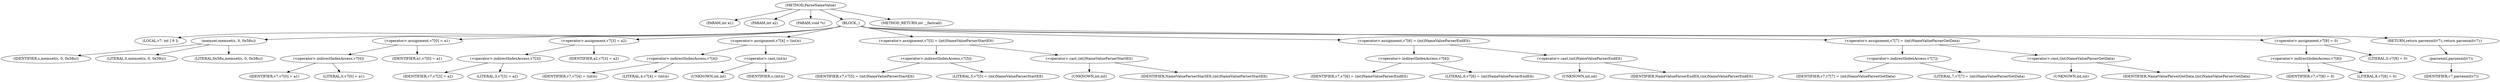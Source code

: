 digraph ParseNameValue {  
"1000102" [label = "(METHOD,ParseNameValue)" ]
"1000103" [label = "(PARAM,int a1)" ]
"1000104" [label = "(PARAM,int a2)" ]
"1000105" [label = "(PARAM,void *s)" ]
"1000106" [label = "(BLOCK,,)" ]
"1000107" [label = "(LOCAL,v7: int [ 9 ])" ]
"1000108" [label = "(memset,memset(s, 0, 0x58u))" ]
"1000109" [label = "(IDENTIFIER,s,memset(s, 0, 0x58u))" ]
"1000110" [label = "(LITERAL,0,memset(s, 0, 0x58u))" ]
"1000111" [label = "(LITERAL,0x58u,memset(s, 0, 0x58u))" ]
"1000112" [label = "(<operator>.assignment,v7[0] = a1)" ]
"1000113" [label = "(<operator>.indirectIndexAccess,v7[0])" ]
"1000114" [label = "(IDENTIFIER,v7,v7[0] = a1)" ]
"1000115" [label = "(LITERAL,0,v7[0] = a1)" ]
"1000116" [label = "(IDENTIFIER,a1,v7[0] = a1)" ]
"1000117" [label = "(<operator>.assignment,v7[3] = a2)" ]
"1000118" [label = "(<operator>.indirectIndexAccess,v7[3])" ]
"1000119" [label = "(IDENTIFIER,v7,v7[3] = a2)" ]
"1000120" [label = "(LITERAL,3,v7[3] = a2)" ]
"1000121" [label = "(IDENTIFIER,a2,v7[3] = a2)" ]
"1000122" [label = "(<operator>.assignment,v7[4] = (int)s)" ]
"1000123" [label = "(<operator>.indirectIndexAccess,v7[4])" ]
"1000124" [label = "(IDENTIFIER,v7,v7[4] = (int)s)" ]
"1000125" [label = "(LITERAL,4,v7[4] = (int)s)" ]
"1000126" [label = "(<operator>.cast,(int)s)" ]
"1000127" [label = "(UNKNOWN,int,int)" ]
"1000128" [label = "(IDENTIFIER,s,(int)s)" ]
"1000129" [label = "(<operator>.assignment,v7[5] = (int)NameValueParserStartElt)" ]
"1000130" [label = "(<operator>.indirectIndexAccess,v7[5])" ]
"1000131" [label = "(IDENTIFIER,v7,v7[5] = (int)NameValueParserStartElt)" ]
"1000132" [label = "(LITERAL,5,v7[5] = (int)NameValueParserStartElt)" ]
"1000133" [label = "(<operator>.cast,(int)NameValueParserStartElt)" ]
"1000134" [label = "(UNKNOWN,int,int)" ]
"1000135" [label = "(IDENTIFIER,NameValueParserStartElt,(int)NameValueParserStartElt)" ]
"1000136" [label = "(<operator>.assignment,v7[6] = (int)NameValueParserEndElt)" ]
"1000137" [label = "(<operator>.indirectIndexAccess,v7[6])" ]
"1000138" [label = "(IDENTIFIER,v7,v7[6] = (int)NameValueParserEndElt)" ]
"1000139" [label = "(LITERAL,6,v7[6] = (int)NameValueParserEndElt)" ]
"1000140" [label = "(<operator>.cast,(int)NameValueParserEndElt)" ]
"1000141" [label = "(UNKNOWN,int,int)" ]
"1000142" [label = "(IDENTIFIER,NameValueParserEndElt,(int)NameValueParserEndElt)" ]
"1000143" [label = "(<operator>.assignment,v7[7] = (int)NameValueParserGetData)" ]
"1000144" [label = "(<operator>.indirectIndexAccess,v7[7])" ]
"1000145" [label = "(IDENTIFIER,v7,v7[7] = (int)NameValueParserGetData)" ]
"1000146" [label = "(LITERAL,7,v7[7] = (int)NameValueParserGetData)" ]
"1000147" [label = "(<operator>.cast,(int)NameValueParserGetData)" ]
"1000148" [label = "(UNKNOWN,int,int)" ]
"1000149" [label = "(IDENTIFIER,NameValueParserGetData,(int)NameValueParserGetData)" ]
"1000150" [label = "(<operator>.assignment,v7[8] = 0)" ]
"1000151" [label = "(<operator>.indirectIndexAccess,v7[8])" ]
"1000152" [label = "(IDENTIFIER,v7,v7[8] = 0)" ]
"1000153" [label = "(LITERAL,8,v7[8] = 0)" ]
"1000154" [label = "(LITERAL,0,v7[8] = 0)" ]
"1000155" [label = "(RETURN,return parsexml(v7);,return parsexml(v7);)" ]
"1000156" [label = "(parsexml,parsexml(v7))" ]
"1000157" [label = "(IDENTIFIER,v7,parsexml(v7))" ]
"1000158" [label = "(METHOD_RETURN,int __fastcall)" ]
  "1000102" -> "1000103" 
  "1000102" -> "1000104" 
  "1000102" -> "1000105" 
  "1000102" -> "1000106" 
  "1000102" -> "1000158" 
  "1000106" -> "1000107" 
  "1000106" -> "1000108" 
  "1000106" -> "1000112" 
  "1000106" -> "1000117" 
  "1000106" -> "1000122" 
  "1000106" -> "1000129" 
  "1000106" -> "1000136" 
  "1000106" -> "1000143" 
  "1000106" -> "1000150" 
  "1000106" -> "1000155" 
  "1000108" -> "1000109" 
  "1000108" -> "1000110" 
  "1000108" -> "1000111" 
  "1000112" -> "1000113" 
  "1000112" -> "1000116" 
  "1000113" -> "1000114" 
  "1000113" -> "1000115" 
  "1000117" -> "1000118" 
  "1000117" -> "1000121" 
  "1000118" -> "1000119" 
  "1000118" -> "1000120" 
  "1000122" -> "1000123" 
  "1000122" -> "1000126" 
  "1000123" -> "1000124" 
  "1000123" -> "1000125" 
  "1000126" -> "1000127" 
  "1000126" -> "1000128" 
  "1000129" -> "1000130" 
  "1000129" -> "1000133" 
  "1000130" -> "1000131" 
  "1000130" -> "1000132" 
  "1000133" -> "1000134" 
  "1000133" -> "1000135" 
  "1000136" -> "1000137" 
  "1000136" -> "1000140" 
  "1000137" -> "1000138" 
  "1000137" -> "1000139" 
  "1000140" -> "1000141" 
  "1000140" -> "1000142" 
  "1000143" -> "1000144" 
  "1000143" -> "1000147" 
  "1000144" -> "1000145" 
  "1000144" -> "1000146" 
  "1000147" -> "1000148" 
  "1000147" -> "1000149" 
  "1000150" -> "1000151" 
  "1000150" -> "1000154" 
  "1000151" -> "1000152" 
  "1000151" -> "1000153" 
  "1000155" -> "1000156" 
  "1000156" -> "1000157" 
}
